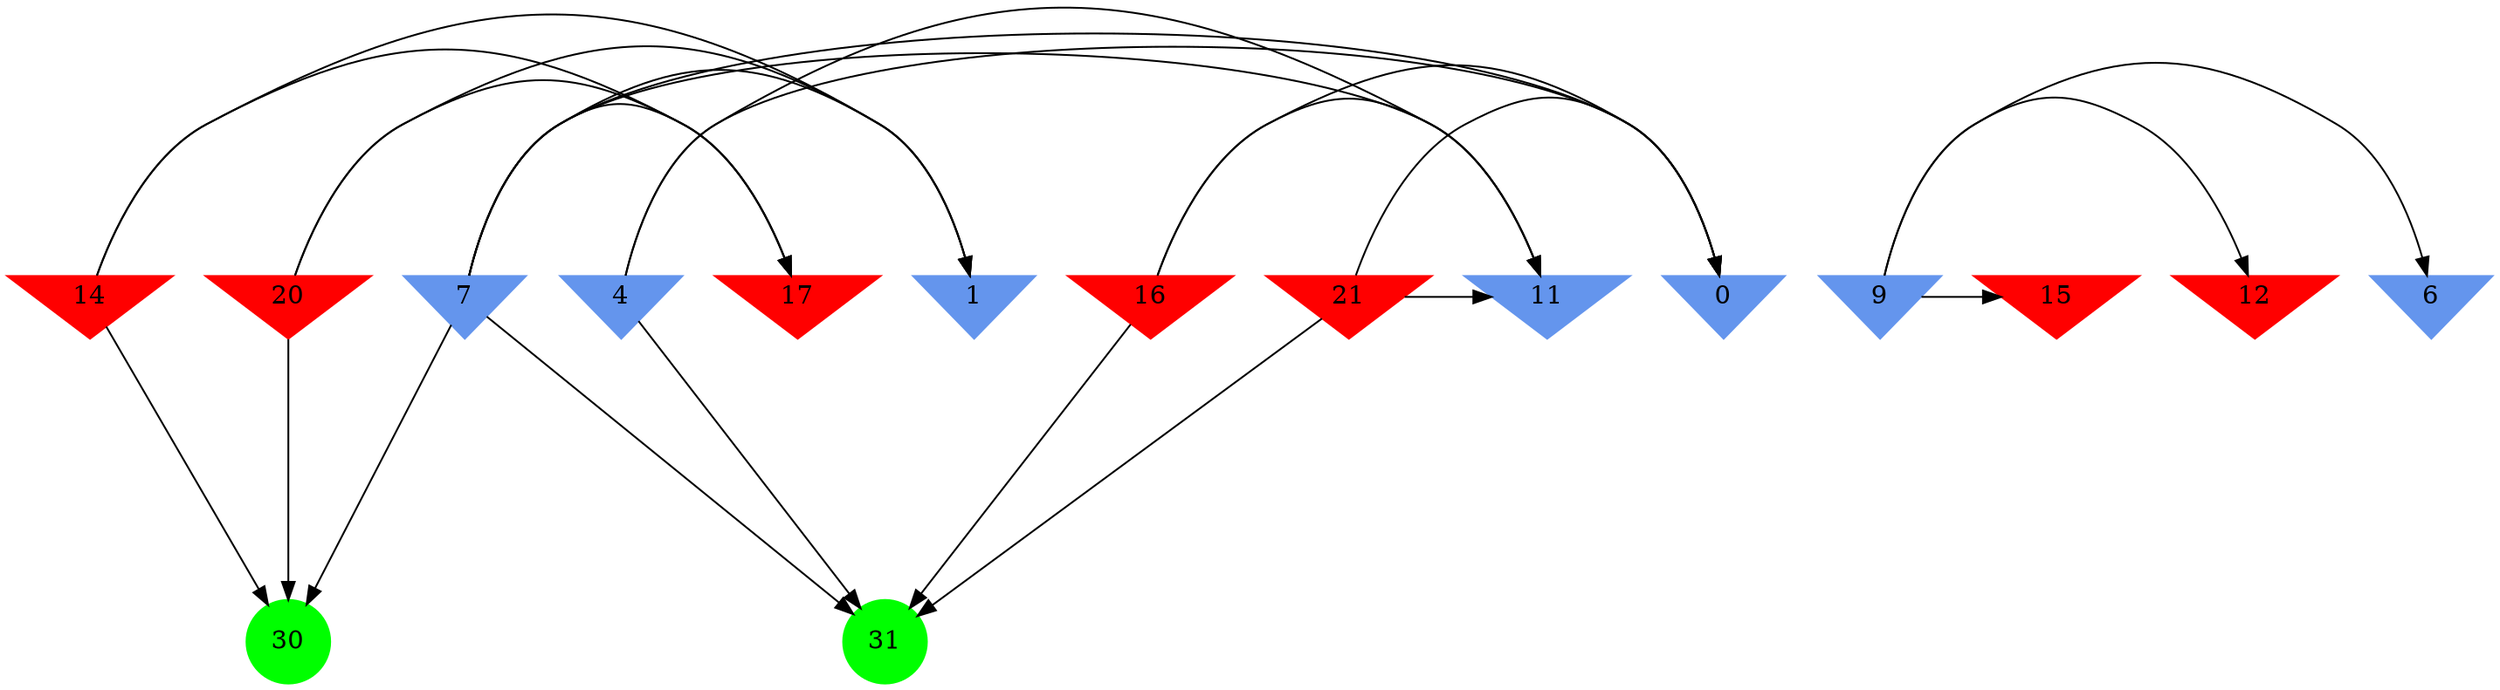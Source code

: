 digraph brain {
	ranksep=2.0;
	0 [shape=invtriangle,style=filled,color=cornflowerblue];
	1 [shape=invtriangle,style=filled,color=cornflowerblue];
	4 [shape=invtriangle,style=filled,color=cornflowerblue];
	6 [shape=invtriangle,style=filled,color=cornflowerblue];
	7 [shape=invtriangle,style=filled,color=cornflowerblue];
	9 [shape=invtriangle,style=filled,color=cornflowerblue];
	11 [shape=invtriangle,style=filled,color=cornflowerblue];
	12 [shape=invtriangle,style=filled,color=red];
	14 [shape=invtriangle,style=filled,color=red];
	15 [shape=invtriangle,style=filled,color=red];
	16 [shape=invtriangle,style=filled,color=red];
	17 [shape=invtriangle,style=filled,color=red];
	20 [shape=invtriangle,style=filled,color=red];
	21 [shape=invtriangle,style=filled,color=red];
	30 [shape=circle,style=filled,color=green];
	31 [shape=circle,style=filled,color=green];
	20	->	17;
	20	->	1;
	20	->	30;
	7	->	17;
	7	->	1;
	7	->	30;
	14	->	17;
	14	->	1;
	14	->	30;
	21	->	0;
	21	->	11;
	21	->	31;
	4	->	0;
	4	->	11;
	4	->	31;
	7	->	0;
	7	->	11;
	7	->	31;
	16	->	0;
	16	->	11;
	16	->	31;
	9	->	6;
	9	->	15;
	9	->	12;
	{ rank=same; 0; 1; 4; 6; 7; 9; 11; 12; 14; 15; 16; 17; 20; 21; }
	{ rank=same; }
	{ rank=same; 30; 31; }
}
